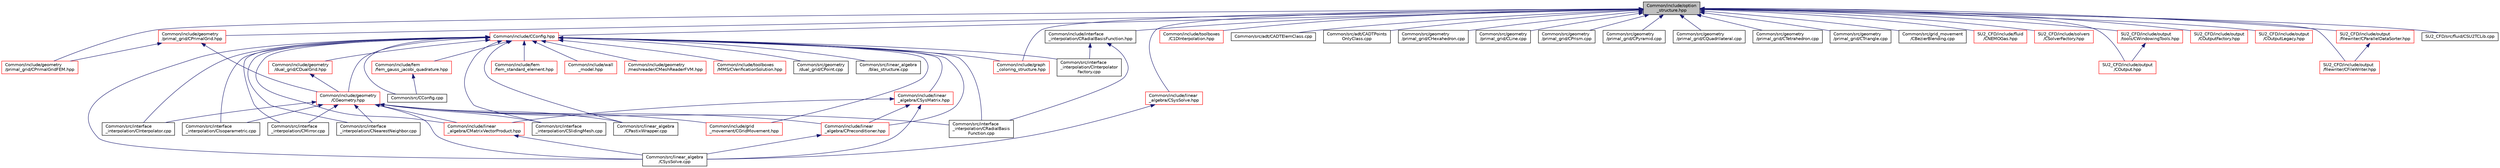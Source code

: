 digraph "Common/include/option_structure.hpp"
{
 // LATEX_PDF_SIZE
  edge [fontname="Helvetica",fontsize="10",labelfontname="Helvetica",labelfontsize="10"];
  node [fontname="Helvetica",fontsize="10",shape=record];
  Node1 [label="Common/include/option\l_structure.hpp",height=0.2,width=0.4,color="black", fillcolor="grey75", style="filled", fontcolor="black",tooltip="Defines classes for referencing options for easy input in CConfig."];
  Node1 -> Node2 [dir="back",color="midnightblue",fontsize="10",style="solid",fontname="Helvetica"];
  Node2 [label="Common/include/CConfig.hpp",height=0.2,width=0.4,color="red", fillcolor="white", style="filled",URL="$CConfig_8hpp.html",tooltip="All the information about the definition of the physical problem. The subroutines and functions are i..."];
  Node2 -> Node3 [dir="back",color="midnightblue",fontsize="10",style="solid",fontname="Helvetica"];
  Node3 [label="Common/include/fem\l/fem_gauss_jacobi_quadrature.hpp",height=0.2,width=0.4,color="red", fillcolor="white", style="filled",URL="$fem__gauss__jacobi__quadrature_8hpp.html",tooltip="Headers of the functions to compute the integration points of the Gauss Jacobi quadrature rules...."];
  Node3 -> Node4 [dir="back",color="midnightblue",fontsize="10",style="solid",fontname="Helvetica"];
  Node4 [label="Common/src/CConfig.cpp",height=0.2,width=0.4,color="black", fillcolor="white", style="filled",URL="$CConfig_8cpp.html",tooltip="Main file for managing the config file."];
  Node2 -> Node8 [dir="back",color="midnightblue",fontsize="10",style="solid",fontname="Helvetica"];
  Node8 [label="Common/include/geometry\l/dual_grid/CDualGrid.hpp",height=0.2,width=0.4,color="red", fillcolor="white", style="filled",URL="$CDualGrid_8hpp.html",tooltip="Headers of the main subroutines for doing the complete dual grid structure. The subroutines and funct..."];
  Node8 -> Node9 [dir="back",color="midnightblue",fontsize="10",style="solid",fontname="Helvetica"];
  Node9 [label="Common/include/geometry\l/CGeometry.hpp",height=0.2,width=0.4,color="red", fillcolor="white", style="filled",URL="$CGeometry_8hpp.html",tooltip="Headers of the main subroutines for creating the geometrical structure. The subroutines and functions..."];
  Node9 -> Node173 [dir="back",color="midnightblue",fontsize="10",style="solid",fontname="Helvetica"];
  Node173 [label="Common/include/grid\l_movement/CGridMovement.hpp",height=0.2,width=0.4,color="red", fillcolor="white", style="filled",URL="$CGridMovement_8hpp.html",tooltip="Headers of the CGridMovement class."];
  Node9 -> Node181 [dir="back",color="midnightblue",fontsize="10",style="solid",fontname="Helvetica"];
  Node181 [label="Common/include/linear\l_algebra/CMatrixVectorProduct.hpp",height=0.2,width=0.4,color="red", fillcolor="white", style="filled",URL="$CMatrixVectorProduct_8hpp.html",tooltip="Headers for the classes related to sparse matrix-vector product wrappers. The actual operations are c..."];
  Node181 -> Node182 [dir="back",color="midnightblue",fontsize="10",style="solid",fontname="Helvetica"];
  Node182 [label="Common/src/linear_algebra\l/CSysSolve.cpp",height=0.2,width=0.4,color="black", fillcolor="white", style="filled",URL="$CSysSolve_8cpp.html",tooltip="Main classes required for solving linear systems of equations."];
  Node9 -> Node183 [dir="back",color="midnightblue",fontsize="10",style="solid",fontname="Helvetica"];
  Node183 [label="Common/include/linear\l_algebra/CPreconditioner.hpp",height=0.2,width=0.4,color="red", fillcolor="white", style="filled",URL="$CPreconditioner_8hpp.html",tooltip="Classes related to linear preconditioner wrappers. The actual operations are currently implemented mo..."];
  Node183 -> Node182 [dir="back",color="midnightblue",fontsize="10",style="solid",fontname="Helvetica"];
  Node9 -> Node185 [dir="back",color="midnightblue",fontsize="10",style="solid",fontname="Helvetica"];
  Node185 [label="Common/src/interface\l_interpolation/CInterpolator.cpp",height=0.2,width=0.4,color="black", fillcolor="white", style="filled",URL="$CInterpolator_8cpp.html",tooltip="Definition of the base class for interface interpolation."];
  Node9 -> Node186 [dir="back",color="midnightblue",fontsize="10",style="solid",fontname="Helvetica"];
  Node186 [label="Common/src/interface\l_interpolation/CIsoparametric.cpp",height=0.2,width=0.4,color="black", fillcolor="white", style="filled",URL="$CIsoparametric_8cpp.html",tooltip="Implementation isoparametric interpolation (using FE shape functions)."];
  Node9 -> Node187 [dir="back",color="midnightblue",fontsize="10",style="solid",fontname="Helvetica"];
  Node187 [label="Common/src/interface\l_interpolation/CMirror.cpp",height=0.2,width=0.4,color="black", fillcolor="white", style="filled",URL="$CMirror_8cpp.html",tooltip="Implementation of mirror interpolation (conservative approach in FSI problems)."];
  Node9 -> Node188 [dir="back",color="midnightblue",fontsize="10",style="solid",fontname="Helvetica"];
  Node188 [label="Common/src/interface\l_interpolation/CNearestNeighbor.cpp",height=0.2,width=0.4,color="black", fillcolor="white", style="filled",URL="$CNearestNeighbor_8cpp.html",tooltip="Implementation of nearest neighbor interpolation."];
  Node9 -> Node189 [dir="back",color="midnightblue",fontsize="10",style="solid",fontname="Helvetica"];
  Node189 [label="Common/src/interface\l_interpolation/CRadialBasis\lFunction.cpp",height=0.2,width=0.4,color="black", fillcolor="white", style="filled",URL="$CRadialBasisFunction_8cpp.html",tooltip="Implementation of RBF interpolation."];
  Node9 -> Node190 [dir="back",color="midnightblue",fontsize="10",style="solid",fontname="Helvetica"];
  Node190 [label="Common/src/interface\l_interpolation/CSlidingMesh.cpp",height=0.2,width=0.4,color="black", fillcolor="white", style="filled",URL="$CSlidingMesh_8cpp.html",tooltip="Implementation of sliding mesh interpolation."];
  Node9 -> Node191 [dir="back",color="midnightblue",fontsize="10",style="solid",fontname="Helvetica"];
  Node191 [label="Common/src/linear_algebra\l/CPastixWrapper.cpp",height=0.2,width=0.4,color="black", fillcolor="white", style="filled",URL="$CPastixWrapper_8cpp.html",tooltip="An interface to the INRIA solver PaStiX (http://pastix.gforge.inria.fr/files/README-txt...."];
  Node9 -> Node182 [dir="back",color="midnightblue",fontsize="10",style="solid",fontname="Helvetica"];
  Node2 -> Node9 [dir="back",color="midnightblue",fontsize="10",style="solid",fontname="Helvetica"];
  Node2 -> Node208 [dir="back",color="midnightblue",fontsize="10",style="solid",fontname="Helvetica"];
  Node208 [label="Common/include/fem\l/fem_standard_element.hpp",height=0.2,width=0.4,color="red", fillcolor="white", style="filled",URL="$fem__standard__element_8hpp.html",tooltip="Headers of the main functions for the FEM standard elements. The functions are in the fem_standard_el..."];
  Node2 -> Node210 [dir="back",color="midnightblue",fontsize="10",style="solid",fontname="Helvetica"];
  Node210 [label="Common/include/wall\l_model.hpp",height=0.2,width=0.4,color="red", fillcolor="white", style="filled",URL="$wall__model_8hpp.html",tooltip="Headers for the wall model functions for large eddy simulations."];
  Node2 -> Node212 [dir="back",color="midnightblue",fontsize="10",style="solid",fontname="Helvetica"];
  Node212 [label="Common/include/geometry\l/meshreader/CMeshReaderFVM.hpp",height=0.2,width=0.4,color="red", fillcolor="white", style="filled",URL="$CMeshReaderFVM_8hpp.html",tooltip="Header file for the class CMeshReaderFVM. The implementations are in the CMeshReaderFVM...."];
  Node2 -> Node222 [dir="back",color="midnightblue",fontsize="10",style="solid",fontname="Helvetica"];
  Node222 [label="Common/include/graph\l_coloring_structure.hpp",height=0.2,width=0.4,color="red", fillcolor="white", style="filled",URL="$graph__coloring__structure_8hpp.html",tooltip="Include files and headers of the functions to carry out a coloring of a given graph...."];
  Node2 -> Node173 [dir="back",color="midnightblue",fontsize="10",style="solid",fontname="Helvetica"];
  Node2 -> Node224 [dir="back",color="midnightblue",fontsize="10",style="solid",fontname="Helvetica"];
  Node224 [label="Common/include/linear\l_algebra/CSysMatrix.hpp",height=0.2,width=0.4,color="red", fillcolor="white", style="filled",URL="$CSysMatrix_8hpp.html",tooltip="Declaration of the block-sparse matrix class. The implemtation is in CSysMatrix.cpp."];
  Node224 -> Node181 [dir="back",color="midnightblue",fontsize="10",style="solid",fontname="Helvetica"];
  Node224 -> Node183 [dir="back",color="midnightblue",fontsize="10",style="solid",fontname="Helvetica"];
  Node224 -> Node182 [dir="back",color="midnightblue",fontsize="10",style="solid",fontname="Helvetica"];
  Node2 -> Node181 [dir="back",color="midnightblue",fontsize="10",style="solid",fontname="Helvetica"];
  Node2 -> Node183 [dir="back",color="midnightblue",fontsize="10",style="solid",fontname="Helvetica"];
  Node2 -> Node232 [dir="back",color="midnightblue",fontsize="10",style="solid",fontname="Helvetica"];
  Node232 [label="Common/include/toolboxes\l/MMS/CVerificationSolution.hpp",height=0.2,width=0.4,color="red", fillcolor="white", style="filled",URL="$CVerificationSolution_8hpp.html",tooltip="Header file for the base class CVerificationSolution. The implementations are in the CVerificationSol..."];
  Node2 -> Node4 [dir="back",color="midnightblue",fontsize="10",style="solid",fontname="Helvetica"];
  Node2 -> Node258 [dir="back",color="midnightblue",fontsize="10",style="solid",fontname="Helvetica"];
  Node258 [label="Common/src/geometry\l/dual_grid/CPoint.cpp",height=0.2,width=0.4,color="black", fillcolor="white", style="filled",URL="$CPoint_8cpp.html",tooltip="Main classes for defining the points of the dual grid."];
  Node2 -> Node185 [dir="back",color="midnightblue",fontsize="10",style="solid",fontname="Helvetica"];
  Node2 -> Node259 [dir="back",color="midnightblue",fontsize="10",style="solid",fontname="Helvetica"];
  Node259 [label="Common/src/interface\l_interpolation/CInterpolator\lFactory.cpp",height=0.2,width=0.4,color="black", fillcolor="white", style="filled",URL="$CInterpolatorFactory_8cpp.html",tooltip="Factory to generate interpolator objects."];
  Node2 -> Node186 [dir="back",color="midnightblue",fontsize="10",style="solid",fontname="Helvetica"];
  Node2 -> Node187 [dir="back",color="midnightblue",fontsize="10",style="solid",fontname="Helvetica"];
  Node2 -> Node188 [dir="back",color="midnightblue",fontsize="10",style="solid",fontname="Helvetica"];
  Node2 -> Node189 [dir="back",color="midnightblue",fontsize="10",style="solid",fontname="Helvetica"];
  Node2 -> Node190 [dir="back",color="midnightblue",fontsize="10",style="solid",fontname="Helvetica"];
  Node2 -> Node260 [dir="back",color="midnightblue",fontsize="10",style="solid",fontname="Helvetica"];
  Node260 [label="Common/src/linear_algebra\l/blas_structure.cpp",height=0.2,width=0.4,color="black", fillcolor="white", style="filled",URL="$blas__structure_8cpp.html",tooltip="Implementation of the functions that either simulate BLAS functionality or interface to an actual BLA..."];
  Node2 -> Node191 [dir="back",color="midnightblue",fontsize="10",style="solid",fontname="Helvetica"];
  Node2 -> Node182 [dir="back",color="midnightblue",fontsize="10",style="solid",fontname="Helvetica"];
  Node1 -> Node428 [dir="back",color="midnightblue",fontsize="10",style="solid",fontname="Helvetica"];
  Node428 [label="Common/include/geometry\l/primal_grid/CPrimalGrid.hpp",height=0.2,width=0.4,color="red", fillcolor="white", style="filled",URL="$CPrimalGrid_8hpp.html",tooltip="Headers of the main subroutines for storing the primal grid structure. The subroutines and functions ..."];
  Node428 -> Node429 [dir="back",color="midnightblue",fontsize="10",style="solid",fontname="Helvetica"];
  Node429 [label="Common/include/geometry\l/primal_grid/CPrimalGridFEM.hpp",height=0.2,width=0.4,color="red", fillcolor="white", style="filled",URL="$CPrimalGridFEM_8hpp.html",tooltip="Headers of the main subroutines for storing the primal grid structure. The subroutines and functions ..."];
  Node428 -> Node9 [dir="back",color="midnightblue",fontsize="10",style="solid",fontname="Helvetica"];
  Node1 -> Node429 [dir="back",color="midnightblue",fontsize="10",style="solid",fontname="Helvetica"];
  Node1 -> Node222 [dir="back",color="midnightblue",fontsize="10",style="solid",fontname="Helvetica"];
  Node1 -> Node451 [dir="back",color="midnightblue",fontsize="10",style="solid",fontname="Helvetica"];
  Node451 [label="Common/include/linear\l_algebra/CSysSolve.hpp",height=0.2,width=0.4,color="red", fillcolor="white", style="filled",URL="$CSysSolve_8hpp.html",tooltip="Headers for the classes related to linear solvers (CG, FGMRES, etc) The subroutines and functions are..."];
  Node451 -> Node182 [dir="back",color="midnightblue",fontsize="10",style="solid",fontname="Helvetica"];
  Node1 -> Node452 [dir="back",color="midnightblue",fontsize="10",style="solid",fontname="Helvetica"];
  Node452 [label="Common/include/interface\l_interpolation/CRadialBasisFunction.hpp",height=0.2,width=0.4,color="black", fillcolor="white", style="filled",URL="$CRadialBasisFunction_8hpp.html",tooltip="Radial basis function interpolation."];
  Node452 -> Node259 [dir="back",color="midnightblue",fontsize="10",style="solid",fontname="Helvetica"];
  Node452 -> Node189 [dir="back",color="midnightblue",fontsize="10",style="solid",fontname="Helvetica"];
  Node1 -> Node453 [dir="back",color="midnightblue",fontsize="10",style="solid",fontname="Helvetica"];
  Node453 [label="Common/include/toolboxes\l/C1DInterpolation.hpp",height=0.2,width=0.4,color="red", fillcolor="white", style="filled",URL="$C1DInterpolation_8hpp.html",tooltip="Classes for 1D interpolation."];
  Node1 -> Node455 [dir="back",color="midnightblue",fontsize="10",style="solid",fontname="Helvetica"];
  Node455 [label="Common/src/adt/CADTElemClass.cpp",height=0.2,width=0.4,color="black", fillcolor="white", style="filled",URL="$CADTElemClass_8cpp.html",tooltip="Class for storing an ADT of (linear) elements in an arbitrary number of dimensions."];
  Node1 -> Node456 [dir="back",color="midnightblue",fontsize="10",style="solid",fontname="Helvetica"];
  Node456 [label="Common/src/adt/CADTPoints\lOnlyClass.cpp",height=0.2,width=0.4,color="black", fillcolor="white", style="filled",URL="$CADTPointsOnlyClass_8cpp.html",tooltip="Class for storing an ADT of only points in an arbitrary number of dimensions."];
  Node1 -> Node433 [dir="back",color="midnightblue",fontsize="10",style="solid",fontname="Helvetica"];
  Node433 [label="Common/src/geometry\l/primal_grid/CHexahedron.cpp",height=0.2,width=0.4,color="black", fillcolor="white", style="filled",URL="$CHexahedron_8cpp.html",tooltip="Main classes for defining the primal grid elements."];
  Node1 -> Node435 [dir="back",color="midnightblue",fontsize="10",style="solid",fontname="Helvetica"];
  Node435 [label="Common/src/geometry\l/primal_grid/CLine.cpp",height=0.2,width=0.4,color="black", fillcolor="white", style="filled",URL="$CLine_8cpp.html",tooltip="Main classes for defining the primal grid elements."];
  Node1 -> Node439 [dir="back",color="midnightblue",fontsize="10",style="solid",fontname="Helvetica"];
  Node439 [label="Common/src/geometry\l/primal_grid/CPrism.cpp",height=0.2,width=0.4,color="black", fillcolor="white", style="filled",URL="$CPrism_8cpp.html",tooltip="Main classes for defining the primal grid elements."];
  Node1 -> Node441 [dir="back",color="midnightblue",fontsize="10",style="solid",fontname="Helvetica"];
  Node441 [label="Common/src/geometry\l/primal_grid/CPyramid.cpp",height=0.2,width=0.4,color="black", fillcolor="white", style="filled",URL="$CPyramid_8cpp.html",tooltip="Main classes for defining the primal grid elements."];
  Node1 -> Node443 [dir="back",color="midnightblue",fontsize="10",style="solid",fontname="Helvetica"];
  Node443 [label="Common/src/geometry\l/primal_grid/CQuadrilateral.cpp",height=0.2,width=0.4,color="black", fillcolor="white", style="filled",URL="$CQuadrilateral_8cpp.html",tooltip="Main classes for defining the primal grid elements."];
  Node1 -> Node445 [dir="back",color="midnightblue",fontsize="10",style="solid",fontname="Helvetica"];
  Node445 [label="Common/src/geometry\l/primal_grid/CTetrahedron.cpp",height=0.2,width=0.4,color="black", fillcolor="white", style="filled",URL="$CTetrahedron_8cpp.html",tooltip="Main classes for defining the primal grid elements."];
  Node1 -> Node447 [dir="back",color="midnightblue",fontsize="10",style="solid",fontname="Helvetica"];
  Node447 [label="Common/src/geometry\l/primal_grid/CTriangle.cpp",height=0.2,width=0.4,color="black", fillcolor="white", style="filled",URL="$CTriangle_8cpp.html",tooltip="Main classes for defining the primal grid elements."];
  Node1 -> Node457 [dir="back",color="midnightblue",fontsize="10",style="solid",fontname="Helvetica"];
  Node457 [label="Common/src/grid_movement\l/CBezierBlending.cpp",height=0.2,width=0.4,color="black", fillcolor="white", style="filled",URL="$CBezierBlending_8cpp.html",tooltip="Subroutines for Bezier blending for FFDs."];
  Node1 -> Node278 [dir="back",color="midnightblue",fontsize="10",style="solid",fontname="Helvetica"];
  Node278 [label="SU2_CFD/include/fluid\l/CNEMOGas.hpp",height=0.2,width=0.4,color="red", fillcolor="white", style="filled",URL="$CNEMOGas_8hpp.html",tooltip="Defines the nonequilibrium gas model."];
  Node1 -> Node458 [dir="back",color="midnightblue",fontsize="10",style="solid",fontname="Helvetica"];
  Node458 [label="SU2_CFD/include/solvers\l/CSolverFactory.hpp",height=0.2,width=0.4,color="red", fillcolor="white", style="filled",URL="$CSolverFactory_8hpp.html",tooltip="Headers of the CSolverFactory class."];
  Node1 -> Node460 [dir="back",color="midnightblue",fontsize="10",style="solid",fontname="Helvetica"];
  Node460 [label="SU2_CFD/include/output\l/tools/CWindowingTools.hpp",height=0.2,width=0.4,color="red", fillcolor="white", style="filled",URL="$CWindowingTools_8hpp.html",tooltip=" "];
  Node460 -> Node461 [dir="back",color="midnightblue",fontsize="10",style="solid",fontname="Helvetica"];
  Node461 [label="SU2_CFD/include/output\l/COutput.hpp",height=0.2,width=0.4,color="red", fillcolor="white", style="filled",URL="$COutput_8hpp.html",tooltip="Headers of the output class."];
  Node1 -> Node461 [dir="back",color="midnightblue",fontsize="10",style="solid",fontname="Helvetica"];
  Node1 -> Node473 [dir="back",color="midnightblue",fontsize="10",style="solid",fontname="Helvetica"];
  Node473 [label="SU2_CFD/include/output\l/COutputFactory.hpp",height=0.2,width=0.4,color="red", fillcolor="white", style="filled",URL="$COutputFactory_8hpp.html",tooltip="Headers of the output class."];
  Node1 -> Node474 [dir="back",color="midnightblue",fontsize="10",style="solid",fontname="Helvetica"];
  Node474 [label="SU2_CFD/include/output\l/COutputLegacy.hpp",height=0.2,width=0.4,color="red", fillcolor="white", style="filled",URL="$COutputLegacy_8hpp.html",tooltip="Headers of the main subroutines for generating the file outputs. The subroutines and functions are in..."];
  Node1 -> Node475 [dir="back",color="midnightblue",fontsize="10",style="solid",fontname="Helvetica"];
  Node475 [label="SU2_CFD/include/output\l/filewriter/CFileWriter.hpp",height=0.2,width=0.4,color="red", fillcolor="white", style="filled",URL="$CFileWriter_8hpp.html",tooltip="Headers fo the file writer class."];
  Node1 -> Node499 [dir="back",color="midnightblue",fontsize="10",style="solid",fontname="Helvetica"];
  Node499 [label="SU2_CFD/include/output\l/filewriter/CParallelDataSorter.hpp",height=0.2,width=0.4,color="red", fillcolor="white", style="filled",URL="$CParallelDataSorter_8hpp.html",tooltip="Headers fo the data sorter class."];
  Node499 -> Node475 [dir="back",color="midnightblue",fontsize="10",style="solid",fontname="Helvetica"];
  Node1 -> Node299 [dir="back",color="midnightblue",fontsize="10",style="solid",fontname="Helvetica"];
  Node299 [label="SU2_CFD/src/fluid/CSU2TCLib.cpp",height=0.2,width=0.4,color="black", fillcolor="white", style="filled",URL="$CSU2TCLib_8cpp.html",tooltip="Source of user defined 2T nonequilibrium gas model."];
}
